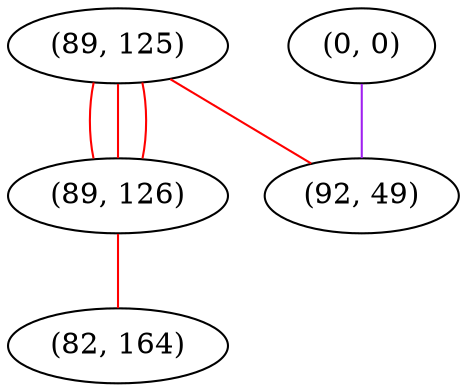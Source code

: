 graph "" {
"(89, 125)";
"(0, 0)";
"(89, 126)";
"(82, 164)";
"(92, 49)";
"(89, 125)" -- "(92, 49)"  [color=red, key=0, weight=1];
"(89, 125)" -- "(89, 126)"  [color=red, key=0, weight=1];
"(89, 125)" -- "(89, 126)"  [color=red, key=1, weight=1];
"(89, 125)" -- "(89, 126)"  [color=red, key=2, weight=1];
"(0, 0)" -- "(92, 49)"  [color=purple, key=0, weight=4];
"(89, 126)" -- "(82, 164)"  [color=red, key=0, weight=1];
}

